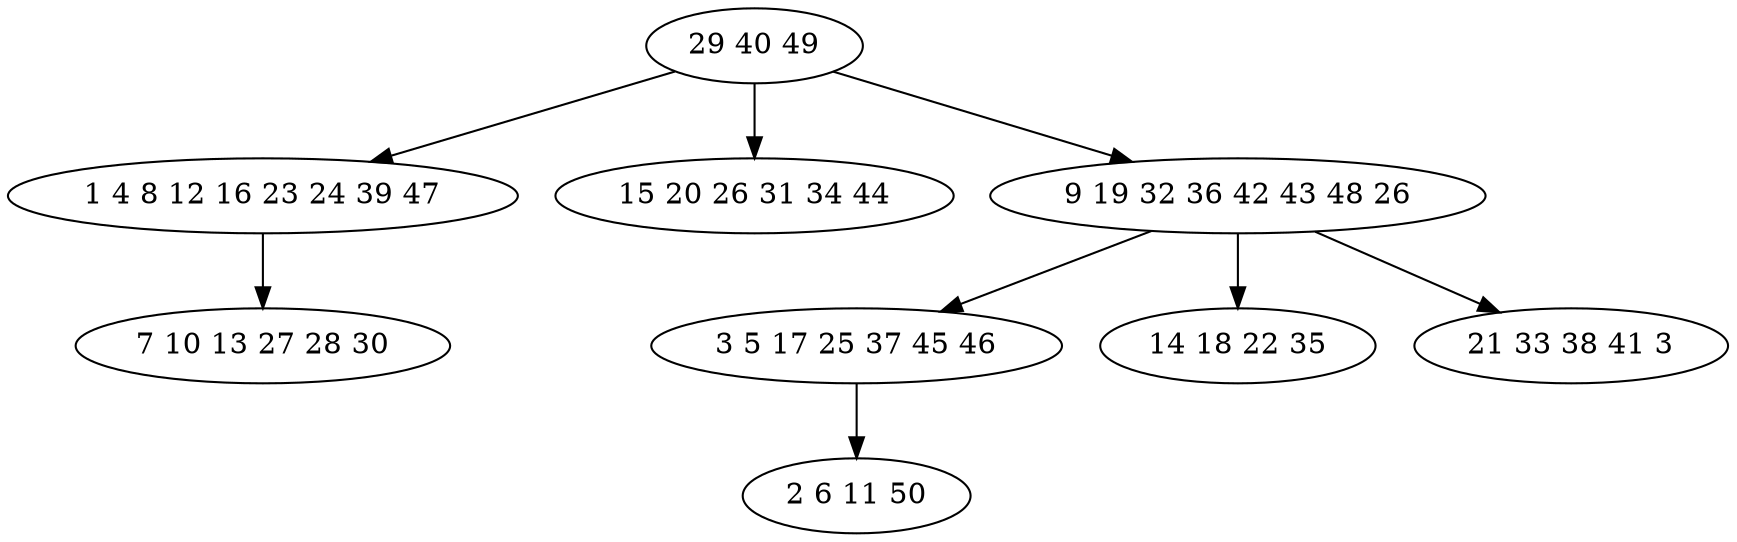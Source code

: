 digraph true_tree {
	"0" -> "1"
	"0" -> "2"
	"0" -> "3"
	"3" -> "4"
	"4" -> "5"
	"3" -> "6"
	"1" -> "7"
	"3" -> "8"
	"0" [label="29 40 49"];
	"1" [label="1 4 8 12 16 23 24 39 47"];
	"2" [label="15 20 26 31 34 44"];
	"3" [label="9 19 32 36 42 43 48 26"];
	"4" [label="3 5 17 25 37 45 46"];
	"5" [label="2 6 11 50"];
	"6" [label="14 18 22 35"];
	"7" [label="7 10 13 27 28 30"];
	"8" [label="21 33 38 41 3"];
}
